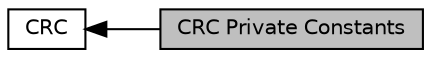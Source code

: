 digraph "CRC Private Constants"
{
  edge [fontname="Helvetica",fontsize="10",labelfontname="Helvetica",labelfontsize="10"];
  node [fontname="Helvetica",fontsize="10",shape=record];
  rankdir=LR;
  Node0 [label="CRC Private Constants",height=0.2,width=0.4,color="black", fillcolor="grey75", style="filled", fontcolor="black"];
  Node1 [label="CRC",height=0.2,width=0.4,color="black", fillcolor="white", style="filled",URL="$group___c_r_c.html",tooltip="CRC HAL module driver. "];
  Node1->Node0 [shape=plaintext, dir="back", style="solid"];
}
